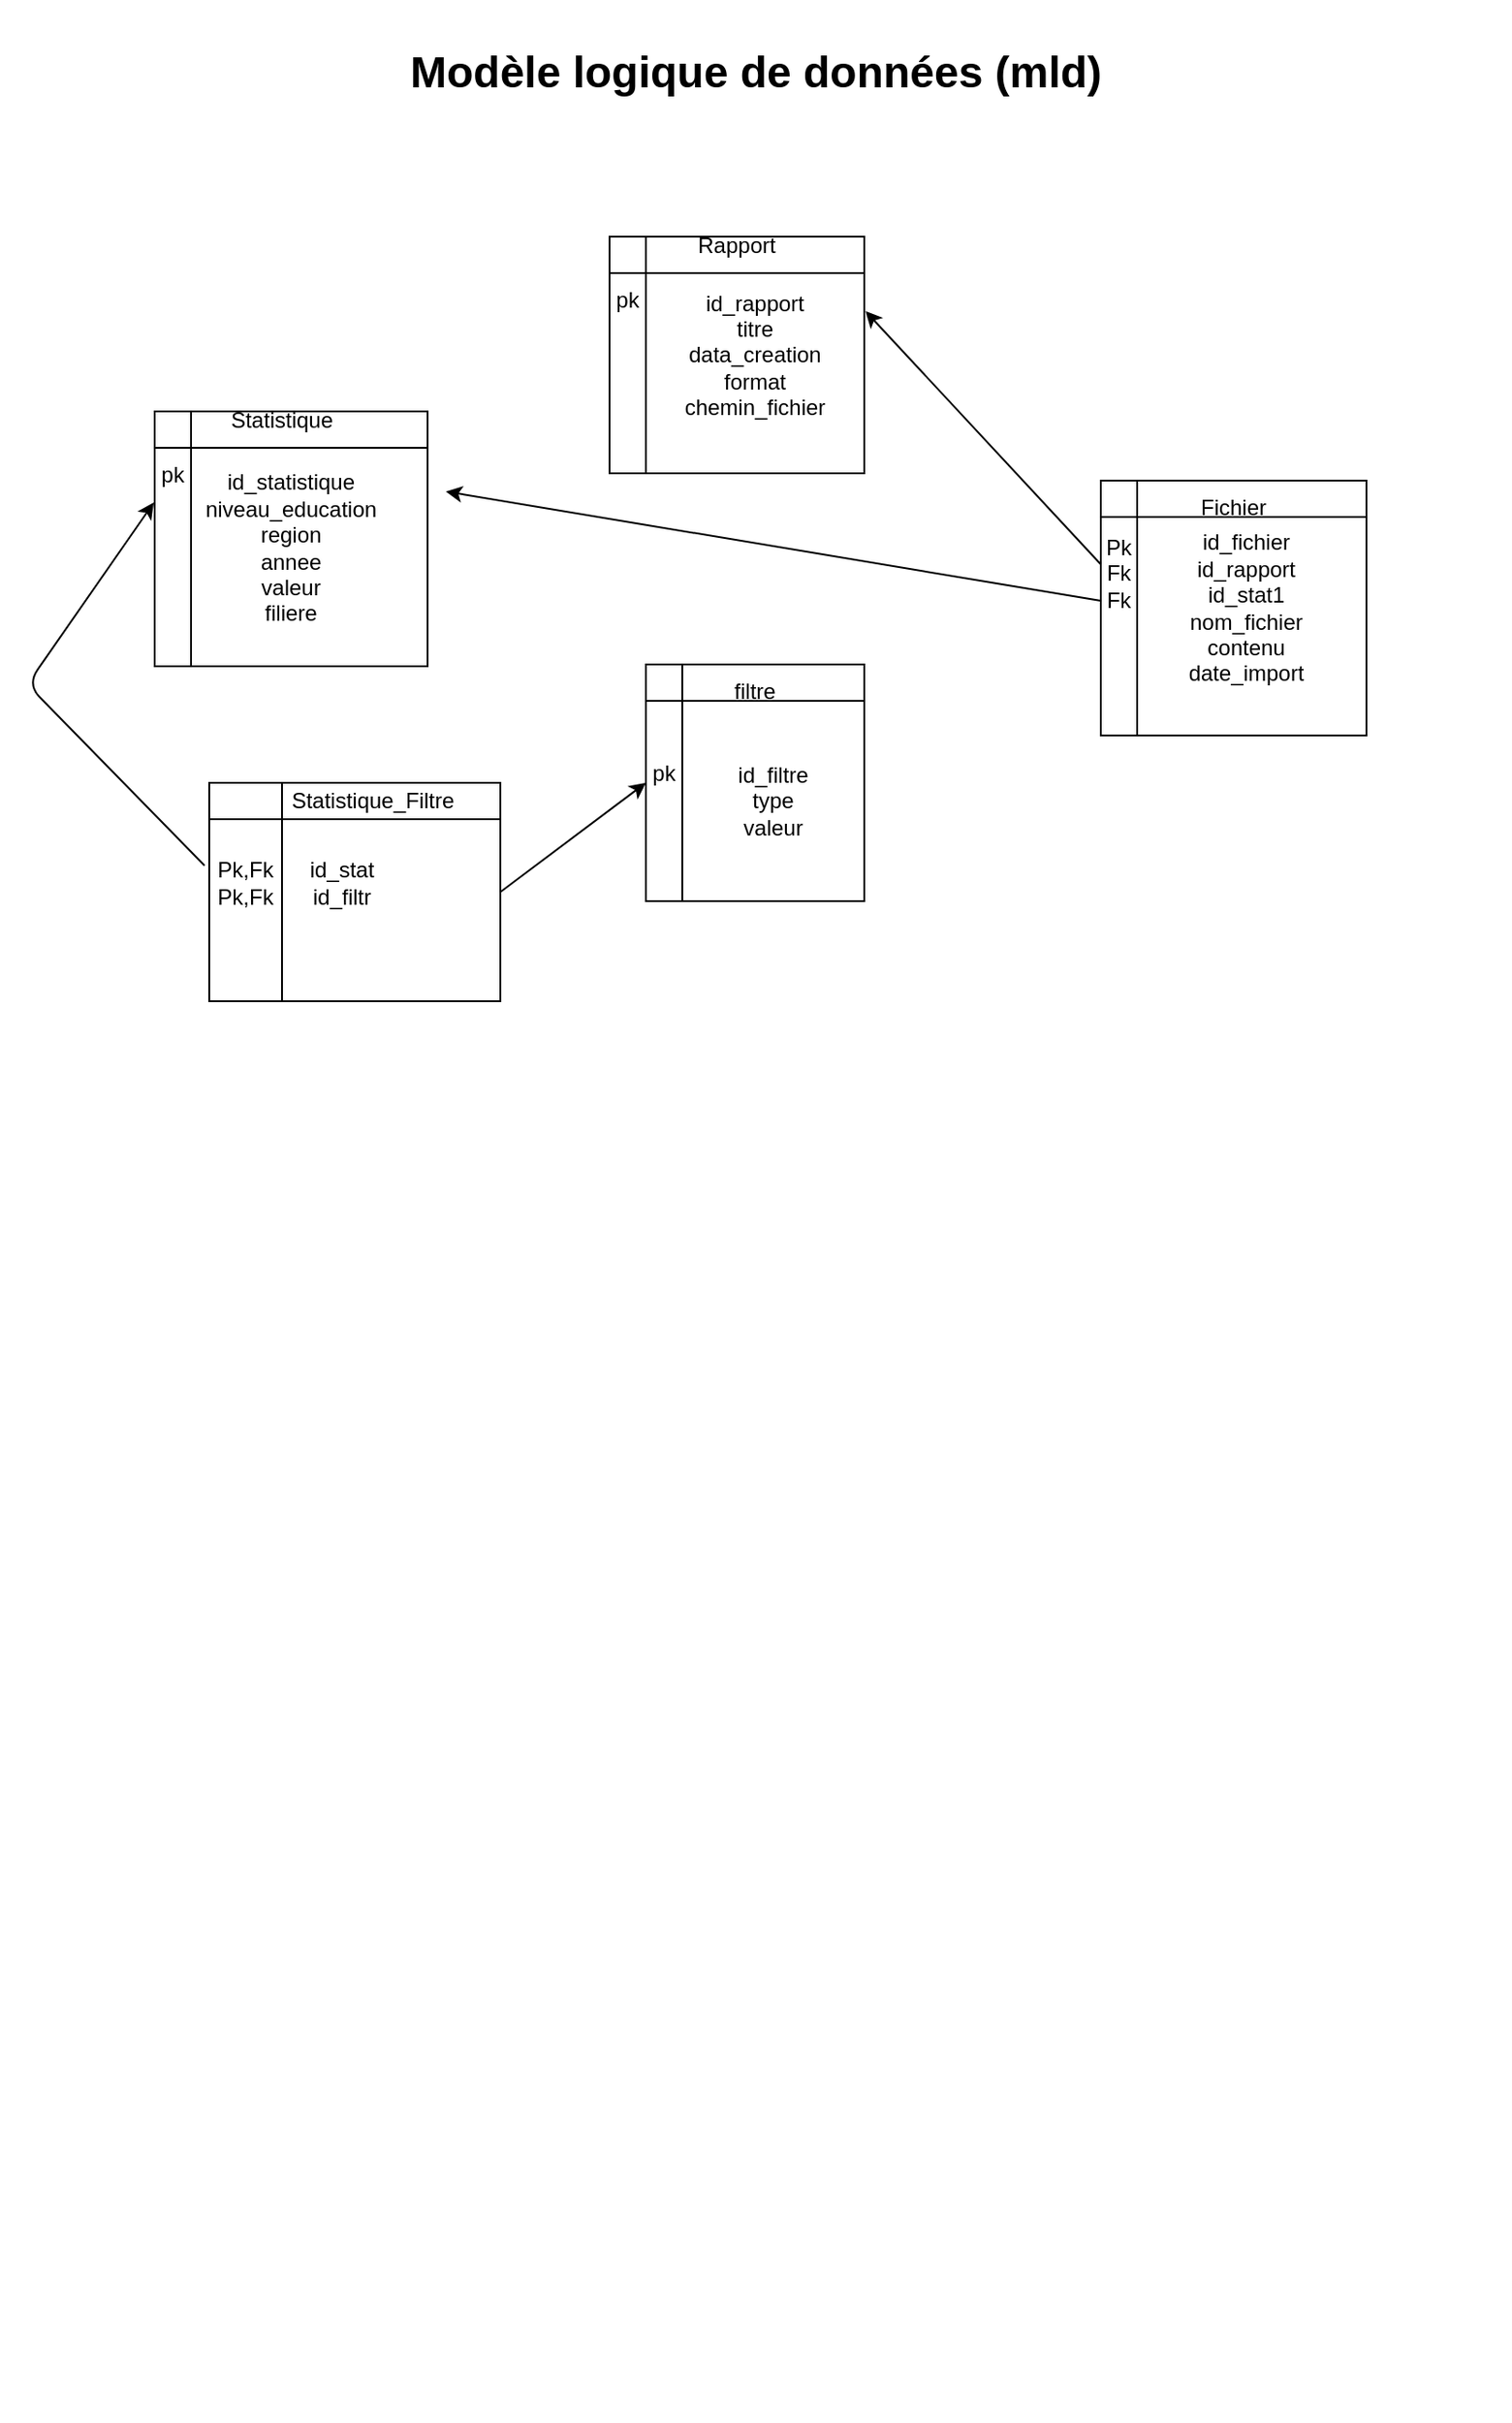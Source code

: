 <mxfile>
    <diagram id="3hswl4JPcSf4KPkya-dj" name="Page-1">
        <mxGraphModel dx="2165" dy="1851" grid="1" gridSize="10" guides="1" tooltips="1" connect="1" arrows="1" fold="1" page="1" pageScale="1" pageWidth="827" pageHeight="1169" math="0" shadow="0">
            <root>
                <mxCell id="0"/>
                <mxCell id="1" parent="0"/>
                <mxCell id="2" value="&lt;diagram&gt;&#13;&#10;  &lt;mxGraphModel dx=&quot;1134&quot; dy=&quot;495&quot; grid=&quot;1&quot; gridSize=&quot;10&quot; guides=&quot;1&quot; tooltips=&quot;1&quot; connect=&quot;1&quot; arrows=&quot;1&quot; fold=&quot;1&quot; page=&quot;1&quot; pageScale=&quot;1&quot; pageWidth=&quot;827&quot; pageHeight=&quot;1169&quot; math=&quot;0&quot; shadow=&quot;0&quot;&gt;&#13;&#10;    &lt;root&gt;&#13;&#10;      &lt;mxCell id=&quot;0&quot;/&gt;&#13;&#10;      &lt;mxCell id=&quot;1&quot; parent=&quot;0&quot;/&gt;&#13;&#10;      &lt;mxCell id=&quot;2&quot; value=&quot;Utilisateur&quot; style=&quot;rounded=0;whiteSpace=wrap;html=1;fillColor=#FFFFCC;&quot; vertex=&quot;1&quot; parent=&quot;1&quot;&gt;&#13;&#10;        &lt;mxGeometry x=&quot;60&quot; y=&quot;20&quot; width=&quot;120&quot; height=&quot;80&quot; as=&quot;geometry&quot;/&gt;&#13;&#10;      &lt;/mxCell&gt;&#13;&#10;      &lt;mxCell id=&quot;3&quot; value=&quot;id_utilisateur : N&quot; style=&quot;text;strokeColor=none;fillColor=none;align=left;&quot; vertex=&quot;1&quot; parent=&quot;2&quot;&gt;&#13;&#10;        &lt;mxGeometry x=&quot;10&quot; y=&quot;10&quot; width=&quot;100&quot; height=&quot;20&quot; as=&quot;geometry&quot;/&gt;&#13;&#10;      &lt;/mxCell&gt;&#13;&#10;      &lt;mxCell id=&quot;4&quot; value=&quot;nom : A&quot; style=&quot;text;strokeColor=none;fillColor=none;align=left;&quot; vertex=&quot;1&quot; parent=&quot;2&quot;&gt;&#13;&#10;        &lt;mxGeometry x=&quot;10&quot; y=&quot;30&quot; width=&quot;100&quot; height=&quot;20&quot; as=&quot;geometry&quot;/&gt;&#13;&#10;      &lt;/mxCell&gt;&#13;&#10;      &lt;mxCell id=&quot;5&quot; value=&quot;prénom : A&quot; style=&quot;text;strokeColor=none;fillColor=none;align=left;&quot; vertex=&quot;1&quot; parent=&quot;2&quot;&gt;&#13;&#10;        &lt;mxGeometry x=&quot;10&quot; y=&quot;50&quot; width=&quot;100&quot; height=&quot;20&quot; as=&quot;geometry&quot;/&gt;&#13;&#10;      &lt;/mxCell&gt;&#13;&#10;      &lt;mxCell id=&quot;6&quot; value=&quot;email : A&quot; style=&quot;text;strokeColor=none;fillColor=none;align=left;&quot; vertex=&quot;1&quot; parent=&quot;2&quot;&gt;&#13;&#10;        &lt;mxGeometry x=&quot;10&quot; y=&quot;70&quot; width=&quot;100&quot; height=&quot;20&quot; as=&quot;geometry&quot;/&gt;&#13;&#10;      &lt;/mxCell&gt;&#13;&#10;      &lt;mxCell id=&quot;7&quot; value=&quot;mot_de_passe : A&quot; style=&quot;text;strokeColor=none;fillColor=none;align=left;&quot; vertex=&quot;1&quot; parent=&quot;2&quot;&gt;&#13;&#10;        &lt;mxGeometry x=&quot;10&quot; y=&quot;90&quot; width=&quot;100&quot; height=&quot;20&quot; as=&quot;geometry&quot;/&gt;&#13;&#10;      &lt;/mxCell&gt;&#13;&#10;      &lt;mxCell id=&quot;8&quot; value=&quot;Statistique&quot; style=&quot;rounded=0;whiteSpace=wrap;html=1;fillColor=#FFFFCC;&quot; vertex=&quot;1&quot; parent=&quot;1&quot;&gt;&#13;&#10;        &lt;mxGeometry x=&quot;260&quot; y=&quot;20&quot; width=&quot;120&quot; height=&quot;80&quot; as=&quot;geometry&quot;/&gt;&#13;&#10;      &lt;/mxCell&gt;&#13;&#10;      &lt;mxCell id=&quot;9&quot; value=&quot;id_statistique : N&quot; style=&quot;text;strokeColor=none;fillColor=none;align=left;&quot; vertex=&quot;1&quot; parent=&quot;8&quot;&gt;&#13;&#10;        &lt;mxGeometry x=&quot;10&quot; y=&quot;10&quot; width=&quot;100&quot; height=&quot;20&quot; as=&quot;geometry&quot;/&gt;&#13;&#10;      &lt;/mxCell&gt;&#13;&#10;      &lt;mxCell id=&quot;10&quot; value=&quot;titre : A&quot; style=&quot;text;strokeColor=none;fillColor=none;align=left;&quot; vertex=&quot;1&quot; parent=&quot;8&quot;&gt;&#13;&#10;        &lt;mxGeometry x=&quot;10&quot; y=&quot;30&quot; width=&quot;100&quot; height=&quot;20&quot; as=&quot;geometry&quot;/&gt;&#13;&#10;      &lt;/mxCell&gt;&#13;&#10;      &lt;mxCell id=&quot;11&quot; value=&quot;description : A&quot; style=&quot;text;strokeColor=none;fillColor=none;align=left;&quot; vertex=&quot;1&quot; parent=&quot;8&quot;&gt;&#13;&#10;        &lt;mxGeometry x=&quot;10&quot; y=&quot;50&quot; width=&quot;100&quot; height=&quot;20&quot; as=&quot;geometry&quot;/&gt;&#13;&#10;      &lt;/mxCell&gt;&#13;&#10;      &lt;mxCell id=&quot;12&quot; value=&quot;date_création : Date&quot; style=&quot;text;strokeColor=none;fillColor=none;align=left;&quot; vertex=&quot;1&quot; parent=&quot;8&quot;&gt;&#13;&#10;        &lt;mxGeometry x=&quot;10&quot; y=&quot;70&quot; width=&quot;100&quot; height=&quot;20&quot; as=&quot;geometry&quot;/&gt;&#13;&#10;      &lt;/mxCell&gt;&#13;&#10;      &lt;mxCell id=&quot;13&quot; value=&quot;Rapport&quot; style=&quot;rounded=0;whiteSpace=wrap;html=1;fillColor=#FFFFCC;&quot; vertex=&quot;1&quot; parent=&quot;1&quot;&gt;&#13;&#10;        &lt;mxGeometry x=&quot;460&quot; y=&quot;20&quot; width=&quot;120&quot; height=&quot;80&quot; as=&quot;geometry&quot;/&gt;&#13;&#10;      &lt;/mxCell&gt;&#13;&#10;      &lt;mxCell id=&quot;14&quot; value=&quot;id_rapport : N&quot; style=&quot;text;strokeColor=none;fillColor=none;align=left;&quot; vertex=&quot;1&quot; parent=&quot;13&quot;&gt;&#13;&#10;        &lt;mxGeometry x=&quot;10&quot; y=&quot;10&quot; width=&quot;100&quot; height=&quot;20&quot; as=&quot;geometry&quot;/&gt;&#13;&#10;      &lt;/mxCell&gt;&#13;&#10;      &lt;mxCell id=&quot;15&quot; value=&quot;titre : A&quot; style=&quot;text;strokeColor=none;fillColor=none;align=left;&quot; vertex=&quot;1&quot; parent=&quot;13&quot;&gt;&#13;&#10;        &lt;mxGeometry x=&quot;10&quot; y=&quot;30&quot; width=&quot;100&quot; height=&quot;20&quot; as=&quot;geometry&quot;/&gt;&#13;&#10;      &lt;/mxCell&gt;&#13;&#10;      &lt;mxCell id=&quot;16&quot; value=&quot;date_création : Date&quot; style=&quot;text;strokeColor=none;fillColor=none;align=left;&quot; vertex=&quot;1&quot; parent=&quot;13&quot;&gt;&#13;&#10;        &lt;mxGeometry x=&quot;10&quot; y=&quot;50&quot; width=&quot;100&quot; height=&quot;20&quot; as=&quot;geometry&quot;/&gt;&#13;&#10;      &lt;/mxCell&gt;&#13;&#10;      &lt;mxCell id=&quot;17&quot; value=&quot;format : A&quot; style=&quot;text;strokeColor=none;fillColor=none;align=left;&quot; vertex=&quot;1&quot; parent=&quot;13&quot;&gt;&#13;&#10;        &lt;mxGeometry x=&quot;10&quot; y=&quot;70&quot; width=&quot;100&quot; height=&quot;20&quot; as=&quot;geometry&quot;/&gt;&#13;&#10;      &lt;/mxCell&gt;&#13;&#10;      &lt;mxCell id=&quot;18&quot; value=&quot;id_utilisateur : N&quot; style=&quot;text;strokeColor=none;fillColor=none;align=left;&quot; vertex=&quot;1&quot; parent=&quot;13&quot;&gt;&#13;&#10;        &lt;mxGeometry x=&quot;10&quot; y=&quot;90&quot; width=&quot;100&quot; height=&quot;20&quot; as=&quot;geometry&quot;/&gt;&#13;&#10;      &lt;/mxCell&gt;&#13;&#10;      &lt;mxCell id=&quot;19&quot; value=&quot;Donnée&quot; style=&quot;rounded=0;whiteSpace=wrap;html=1;fillColor=#FFFFCC;&quot; vertex=&quot;1&quot; parent=&quot;1&quot;&gt;&#13;&#10;        &lt;mxGeometry x=&quot;660&quot; y=&quot;20&quot; width=&quot;120&quot; height=&quot;80&quot; as=&quot;geometry&quot;/&gt;&#13;&#10;      &lt;/mxCell&gt;&#13;&#10;      &lt;mxCell id=&quot;20&quot; value=&quot;id_donnée : N&quot; style=&quot;text;strokeColor=none;fillColor=none;align=left;&quot; vertex=&quot;1&quot; parent=&quot;19&quot;&gt;&#13;&#10;        &lt;mxGeometry x=&quot;10&quot; y=&quot;10&quot; width=&quot;100&quot; height=&quot;20&quot; as=&quot;geometry&quot;/&gt;&#13;&#10;      &lt;/mxCell&gt;&#13;&#10;      &lt;mxCell id=&quot;21&quot; value=&quot;source : A&quot; style=&quot;text;strokeColor=none;fillColor=none;align=left;&quot; vertex=&quot;1&quot; parent=&quot;19&quot;&gt;&#13;&#10;        &lt;mxGeometry x=&quot;10&quot; y=&quot;30&quot; width=&quot;100&quot; height=&quot;20&quot; as=&quot;geometry&quot;/&gt;&#13;&#10;      &lt;/mxCell&gt;&#13;&#10;      &lt;mxCell id=&quot;22&quot; value=&quot;type : A&quot; style=&quot;text;strokeColor=none;fillColor=none;align=left;&quot; vertex=&quot;1&quot; parent=&quot;19&quot;&gt;&#13;&#10;        &lt;mxGeometry x=&quot;10&quot; y=&quot;50&quot; width=&quot;100&quot; height=&quot;20&quot; as=&quot;geometry&quot;/&gt;&#13;&#10;      &lt;/mxCell&gt;&#13;&#10;      &lt;mxCell id=&quot;23&quot; value=&quot;contenu : A&quot; style=&quot;text;strokeColor=none;fillColor=none;align=left;&quot; vertex=&quot;1&quot; parent=&quot;19&quot;&gt;&#13;&#10;        &lt;mxGeometry x=&quot;10&quot; y=&quot;70&quot; width=&quot;100&quot; height=&quot;20&quot; as=&quot;geometry&quot;/&gt;&#13;&#10;      &lt;/mxCell&gt;&#13;&#10;      &lt;mxCell id=&quot;24&quot; value=&quot;crée&quot; style=&quot;edgeStyle=orthogonalEdgeStyle;rounded=0;orthogonalLoop=1;&quot; edge=&quot;1&quot; parent=&quot;1&quot; source=&quot;2&quot; target=&quot;13&quot;&gt;&#13;&#10;        &lt;mxGeometry relative=&quot;1&quot; as=&quot;geometry&quot;/&gt;&#13;&#10;      &lt;/mxCell&gt;&#13;&#10;      &lt;mxCell id=&quot;25&quot; value=&quot;utilise&quot; style=&quot;edgeStyle=orthogonalEdgeStyle;rounded=0;orthogonalLoop=1;&quot; edge=&quot;1&quot; parent=&quot;1&quot; source=&quot;13&quot; target=&quot;8&quot;&gt;&#13;&#10;        &lt;mxGeometry relative=&quot;1&quot; as=&quot;geometry&quot;/&gt;&#13;&#10;      &lt;/mxCell&gt;&#13;&#10;      &lt;mxCell id=&quot;26&quot; value=&quot;basée sur&quot; style=&quot;edgeStyle=orthogonalEdgeStyle;rounded=0;orthogonalLoop=1;&quot; edge=&quot;1&quot; parent=&quot;1&quot; source=&quot;8&quot; target=&quot;19&quot;&gt;&#13;&#10;        &lt;mxGeometry relative=&quot;1&quot; as=&quot;geometry&quot;/&gt;&#13;&#10;      &lt;/mxCell&gt;&#13;&#10;    &lt;/root&gt;&#13;&#10;  &lt;/mxGraphModel&gt;&#13;&#10;&lt;/diagram&gt;" style="text;whiteSpace=wrap;html=1;" parent="1" vertex="1">
                    <mxGeometry width="30" height="1200" as="geometry"/>
                </mxCell>
                <mxCell id="3" value="&lt;diagram&gt;&#13;&#10;  &lt;mxGraphModel dx=&quot;1134&quot; dy=&quot;495&quot; grid=&quot;1&quot; gridSize=&quot;10&quot; guides=&quot;1&quot; tooltips=&quot;1&quot; connect=&quot;1&quot; arrows=&quot;1&quot; fold=&quot;1&quot; page=&quot;1&quot; pageScale=&quot;1&quot; pageWidth=&quot;827&quot; pageHeight=&quot;1169&quot; math=&quot;0&quot; shadow=&quot;0&quot;&gt;&#13;&#10;    &lt;root&gt;&#13;&#10;      &lt;mxCell id=&quot;0&quot;/&gt;&#13;&#10;      &lt;mxCell id=&quot;1&quot; parent=&quot;0&quot;/&gt;&#13;&#10;      &lt;mxCell id=&quot;2&quot; value=&quot;Utilisateur&quot; style=&quot;rounded=0;whiteSpace=wrap;html=1;fillColor=#FFFFCC;&quot; vertex=&quot;1&quot; parent=&quot;1&quot;&gt;&#13;&#10;        &lt;mxGeometry x=&quot;60&quot; y=&quot;20&quot; width=&quot;120&quot; height=&quot;80&quot; as=&quot;geometry&quot;/&gt;&#13;&#10;      &lt;/mxCell&gt;&#13;&#10;      &lt;mxCell id=&quot;3&quot; value=&quot;id_utilisateur : N&quot; style=&quot;text;strokeColor=none;fillColor=none;align=left;&quot; vertex=&quot;1&quot; parent=&quot;2&quot;&gt;&#13;&#10;        &lt;mxGeometry x=&quot;10&quot; y=&quot;10&quot; width=&quot;100&quot; height=&quot;20&quot; as=&quot;geometry&quot;/&gt;&#13;&#10;      &lt;/mxCell&gt;&#13;&#10;      &lt;mxCell id=&quot;4&quot; value=&quot;nom : A&quot; style=&quot;text;strokeColor=none;fillColor=none;align=left;&quot; vertex=&quot;1&quot; parent=&quot;2&quot;&gt;&#13;&#10;        &lt;mxGeometry x=&quot;10&quot; y=&quot;30&quot; width=&quot;100&quot; height=&quot;20&quot; as=&quot;geometry&quot;/&gt;&#13;&#10;      &lt;/mxCell&gt;&#13;&#10;      &lt;mxCell id=&quot;5&quot; value=&quot;prénom : A&quot; style=&quot;text;strokeColor=none;fillColor=none;align=left;&quot; vertex=&quot;1&quot; parent=&quot;2&quot;&gt;&#13;&#10;        &lt;mxGeometry x=&quot;10&quot; y=&quot;50&quot; width=&quot;100&quot; height=&quot;20&quot; as=&quot;geometry&quot;/&gt;&#13;&#10;      &lt;/mxCell&gt;&#13;&#10;      &lt;mxCell id=&quot;6&quot; value=&quot;email : A&quot; style=&quot;text;strokeColor=none;fillColor=none;align=left;&quot; vertex=&quot;1&quot; parent=&quot;2&quot;&gt;&#13;&#10;        &lt;mxGeometry x=&quot;10&quot; y=&quot;70&quot; width=&quot;100&quot; height=&quot;20&quot; as=&quot;geometry&quot;/&gt;&#13;&#10;      &lt;/mxCell&gt;&#13;&#10;      &lt;mxCell id=&quot;7&quot; value=&quot;mot_de_passe : A&quot; style=&quot;text;strokeColor=none;fillColor=none;align=left;&quot; vertex=&quot;1&quot; parent=&quot;2&quot;&gt;&#13;&#10;        &lt;mxGeometry x=&quot;10&quot; y=&quot;90&quot; width=&quot;100&quot; height=&quot;20&quot; as=&quot;geometry&quot;/&gt;&#13;&#10;      &lt;/mxCell&gt;&#13;&#10;      &lt;mxCell id=&quot;8&quot; value=&quot;Statistique&quot; style=&quot;rounded=0;whiteSpace=wrap;html=1;fillColor=#FFFFCC;&quot; vertex=&quot;1&quot; parent=&quot;1&quot;&gt;&#13;&#10;        &lt;mxGeometry x=&quot;260&quot; y=&quot;20&quot; width=&quot;120&quot; height=&quot;80&quot; as=&quot;geometry&quot;/&gt;&#13;&#10;      &lt;/mxCell&gt;&#13;&#10;      &lt;mxCell id=&quot;9&quot; value=&quot;id_statistique : N&quot; style=&quot;text;strokeColor=none;fillColor=none;align=left;&quot; vertex=&quot;1&quot; parent=&quot;8&quot;&gt;&#13;&#10;        &lt;mxGeometry x=&quot;10&quot; y=&quot;10&quot; width=&quot;100&quot; height=&quot;20&quot; as=&quot;geometry&quot;/&gt;&#13;&#10;      &lt;/mxCell&gt;&#13;&#10;      &lt;mxCell id=&quot;10&quot; value=&quot;titre : A&quot; style=&quot;text;strokeColor=none;fillColor=none;align=left;&quot; vertex=&quot;1&quot; parent=&quot;8&quot;&gt;&#13;&#10;        &lt;mxGeometry x=&quot;10&quot; y=&quot;30&quot; width=&quot;100&quot; height=&quot;20&quot; as=&quot;geometry&quot;/&gt;&#13;&#10;      &lt;/mxCell&gt;&#13;&#10;      &lt;mxCell id=&quot;11&quot; value=&quot;description : A&quot; style=&quot;text;strokeColor=none;fillColor=none;align=left;&quot; vertex=&quot;1&quot; parent=&quot;8&quot;&gt;&#13;&#10;        &lt;mxGeometry x=&quot;10&quot; y=&quot;50&quot; width=&quot;100&quot; height=&quot;20&quot; as=&quot;geometry&quot;/&gt;&#13;&#10;      &lt;/mxCell&gt;&#13;&#10;      &lt;mxCell id=&quot;12&quot; value=&quot;date_création : Date&quot; style=&quot;text;strokeColor=none;fillColor=none;align=left;&quot; vertex=&quot;1&quot; parent=&quot;8&quot;&gt;&#13;&#10;        &lt;mxGeometry x=&quot;10&quot; y=&quot;70&quot; width=&quot;100&quot; height=&quot;20&quot; as=&quot;geometry&quot;/&gt;&#13;&#10;      &lt;/mxCell&gt;&#13;&#10;      &lt;mxCell id=&quot;13&quot; value=&quot;Rapport&quot; style=&quot;rounded=0;whiteSpace=wrap;html=1;fillColor=#FFFFCC;&quot; vertex=&quot;1&quot; parent=&quot;1&quot;&gt;&#13;&#10;        &lt;mxGeometry x=&quot;460&quot; y=&quot;20&quot; width=&quot;120&quot; height=&quot;80&quot; as=&quot;geometry&quot;/&gt;&#13;&#10;      &lt;/mxCell&gt;&#13;&#10;      &lt;mxCell id=&quot;14&quot; value=&quot;id_rapport : N&quot; style=&quot;text;strokeColor=none;fillColor=none;align=left;&quot; vertex=&quot;1&quot; parent=&quot;13&quot;&gt;&#13;&#10;        &lt;mxGeometry x=&quot;10&quot; y=&quot;10&quot; width=&quot;100&quot; height=&quot;20&quot; as=&quot;geometry&quot;/&gt;&#13;&#10;      &lt;/mxCell&gt;&#13;&#10;      &lt;mxCell id=&quot;15&quot; value=&quot;titre : A&quot; style=&quot;text;strokeColor=none;fillColor=none;align=left;&quot; vertex=&quot;1&quot; parent=&quot;13&quot;&gt;&#13;&#10;        &lt;mxGeometry x=&quot;10&quot; y=&quot;30&quot; width=&quot;100&quot; height=&quot;20&quot; as=&quot;geometry&quot;/&gt;&#13;&#10;      &lt;/mxCell&gt;&#13;&#10;      &lt;mxCell id=&quot;16&quot; value=&quot;date_création : Date&quot; style=&quot;text;strokeColor=none;fillColor=none;align=left;&quot; vertex=&quot;1&quot; parent=&quot;13&quot;&gt;&#13;&#10;        &lt;mxGeometry x=&quot;10&quot; y=&quot;50&quot; width=&quot;100&quot; height=&quot;20&quot; as=&quot;geometry&quot;/&gt;&#13;&#10;      &lt;/mxCell&gt;&#13;&#10;      &lt;mxCell id=&quot;17&quot; value=&quot;format : A&quot; style=&quot;text;strokeColor=none;fillColor=none;align=left;&quot; vertex=&quot;1&quot; parent=&quot;13&quot;&gt;&#13;&#10;        &lt;mxGeometry x=&quot;10&quot; y=&quot;70&quot; width=&quot;100&quot; height=&quot;20&quot; as=&quot;geometry&quot;/&gt;&#13;&#10;      &lt;/mxCell&gt;&#13;&#10;      &lt;mxCell id=&quot;18&quot; value=&quot;id_utilisateur : N&quot; style=&quot;text;strokeColor=none;fillColor=none;align=left;&quot; vertex=&quot;1&quot; parent=&quot;13&quot;&gt;&#13;&#10;        &lt;mxGeometry x=&quot;10&quot; y=&quot;90&quot; width=&quot;100&quot; height=&quot;20&quot; as=&quot;geometry&quot;/&gt;&#13;&#10;      &lt;/mxCell&gt;&#13;&#10;      &lt;mxCell id=&quot;19&quot; value=&quot;Donnée&quot; style=&quot;rounded=0;whiteSpace=wrap;html=1;fillColor=#FFFFCC;&quot; vertex=&quot;1&quot; parent=&quot;1&quot;&gt;&#13;&#10;        &lt;mxGeometry x=&quot;660&quot; y=&quot;20&quot; width=&quot;120&quot; height=&quot;80&quot; as=&quot;geometry&quot;/&gt;&#13;&#10;      &lt;/mxCell&gt;&#13;&#10;      &lt;mxCell id=&quot;20&quot; value=&quot;id_donnée : N&quot; style=&quot;text;strokeColor=none;fillColor=none;align=left;&quot; vertex=&quot;1&quot; parent=&quot;19&quot;&gt;&#13;&#10;        &lt;mxGeometry x=&quot;10&quot; y=&quot;10&quot; width=&quot;100&quot; height=&quot;20&quot; as=&quot;geometry&quot;/&gt;&#13;&#10;      &lt;/mxCell&gt;&#13;&#10;      &lt;mxCell id=&quot;21&quot; value=&quot;source : A&quot; style=&quot;text;strokeColor=none;fillColor=none;align=left;&quot; vertex=&quot;1&quot; parent=&quot;19&quot;&gt;&#13;&#10;        &lt;mxGeometry x=&quot;10&quot; y=&quot;30&quot; width=&quot;100&quot; height=&quot;20&quot; as=&quot;geometry&quot;/&gt;&#13;&#10;      &lt;/mxCell&gt;&#13;&#10;      &lt;mxCell id=&quot;22&quot; value=&quot;type : A&quot; style=&quot;text;strokeColor=none;fillColor=none;align=left;&quot; vertex=&quot;1&quot; parent=&quot;19&quot;&gt;&#13;&#10;        &lt;mxGeometry x=&quot;10&quot; y=&quot;50&quot; width=&quot;100&quot; height=&quot;20&quot; as=&quot;geometry&quot;/&gt;&#13;&#10;      &lt;/mxCell&gt;&#13;&#10;      &lt;mxCell id=&quot;23&quot; value=&quot;contenu : A&quot; style=&quot;text;strokeColor=none;fillColor=none;align=left;&quot; vertex=&quot;1&quot; parent=&quot;19&quot;&gt;&#13;&#10;        &lt;mxGeometry x=&quot;10&quot; y=&quot;70&quot; width=&quot;100&quot; height=&quot;20&quot; as=&quot;geometry&quot;/&gt;&#13;&#10;      &lt;/mxCell&gt;&#13;&#10;      &lt;mxCell id=&quot;24&quot; value=&quot;crée&quot; style=&quot;edgeStyle=orthogonalEdgeStyle;rounded=0;orthogonalLoop=1;&quot; edge=&quot;1&quot; parent=&quot;1&quot; source=&quot;2&quot; target=&quot;13&quot;&gt;&#13;&#10;        &lt;mxGeometry relative=&quot;1&quot; as=&quot;geometry&quot;/&gt;&#13;&#10;      &lt;/mxCell&gt;&#13;&#10;      &lt;mxCell id=&quot;25&quot; value=&quot;utilise&quot; style=&quot;edgeStyle=orthogonalEdgeStyle;rounded=0;orthogonalLoop=1;&quot; edge=&quot;1&quot; parent=&quot;1&quot; source=&quot;13&quot; target=&quot;8&quot;&gt;&#13;&#10;        &lt;mxGeometry relative=&quot;1&quot; as=&quot;geometry&quot;/&gt;&#13;&#10;      &lt;/mxCell&gt;&#13;&#10;      &lt;mxCell id=&quot;26&quot; value=&quot;basée sur&quot; style=&quot;edgeStyle=orthogonalEdgeStyle;rounded=0;orthogonalLoop=1;&quot; edge=&quot;1&quot; parent=&quot;1&quot; source=&quot;8&quot; target=&quot;19&quot;&gt;&#13;&#10;        &lt;mxGeometry relative=&quot;1&quot; as=&quot;geometry&quot;/&gt;&#13;&#10;      &lt;/mxCell&gt;&#13;&#10;    &lt;/root&gt;&#13;&#10;  &lt;/mxGraphModel&gt;&#13;&#10;&lt;/diagram&gt;" style="text;whiteSpace=wrap;html=1;" parent="1" vertex="1">
                    <mxGeometry width="30" height="1200" as="geometry"/>
                </mxCell>
                <mxCell id="4" value="" style="shape=internalStorage;whiteSpace=wrap;html=1;backgroundOutline=1;" vertex="1" parent="1">
                    <mxGeometry x="70" y="96" width="150" height="140" as="geometry"/>
                </mxCell>
                <mxCell id="5" value="Statistique" style="text;html=1;strokeColor=none;fillColor=none;align=center;verticalAlign=middle;whiteSpace=wrap;rounded=0;" vertex="1" parent="1">
                    <mxGeometry x="110" y="86" width="60" height="30" as="geometry"/>
                </mxCell>
                <mxCell id="6" value="id_statistique&lt;br&gt;niveau_education&lt;br&gt;region&lt;br&gt;annee&lt;br&gt;valeur&lt;br&gt;filiere" style="text;html=1;strokeColor=none;fillColor=none;align=center;verticalAlign=middle;whiteSpace=wrap;rounded=0;" vertex="1" parent="1">
                    <mxGeometry x="115" y="156" width="60" height="30" as="geometry"/>
                </mxCell>
                <mxCell id="7" value="pk" style="text;html=1;strokeColor=none;fillColor=none;align=center;verticalAlign=middle;whiteSpace=wrap;rounded=0;" vertex="1" parent="1">
                    <mxGeometry x="50" y="116" width="60" height="30" as="geometry"/>
                </mxCell>
                <mxCell id="11" value="" style="shape=internalStorage;whiteSpace=wrap;html=1;backgroundOutline=1;" vertex="1" parent="1">
                    <mxGeometry x="320" width="140" height="130" as="geometry"/>
                </mxCell>
                <mxCell id="12" value="Rapport" style="text;html=1;strokeColor=none;fillColor=none;align=center;verticalAlign=middle;whiteSpace=wrap;rounded=0;" vertex="1" parent="1">
                    <mxGeometry x="360" y="-10" width="60" height="30" as="geometry"/>
                </mxCell>
                <mxCell id="13" value="id_rapport&lt;br&gt;titre&lt;br&gt;data_creation&lt;br&gt;format&lt;br&gt;chemin_fichier" style="text;html=1;strokeColor=none;fillColor=none;align=center;verticalAlign=middle;whiteSpace=wrap;rounded=0;" vertex="1" parent="1">
                    <mxGeometry x="370" y="55" width="60" height="20" as="geometry"/>
                </mxCell>
                <mxCell id="14" value="pk" style="text;html=1;strokeColor=none;fillColor=none;align=center;verticalAlign=middle;whiteSpace=wrap;rounded=0;" vertex="1" parent="1">
                    <mxGeometry x="300" y="20" width="60" height="30" as="geometry"/>
                </mxCell>
                <mxCell id="15" value="" style="shape=internalStorage;whiteSpace=wrap;html=1;backgroundOutline=1;" vertex="1" parent="1">
                    <mxGeometry x="590" y="134" width="146" height="140" as="geometry"/>
                </mxCell>
                <mxCell id="16" value="Fichier" style="text;html=1;strokeColor=none;fillColor=none;align=center;verticalAlign=middle;whiteSpace=wrap;rounded=0;" vertex="1" parent="1">
                    <mxGeometry x="633" y="134" width="60" height="30" as="geometry"/>
                </mxCell>
                <mxCell id="17" value="id_fichier&lt;br&gt;id_rapport&lt;br&gt;id_stat1&lt;br&gt;nom_fichier&lt;br&gt;contenu&lt;br&gt;date_import" style="text;html=1;strokeColor=none;fillColor=none;align=center;verticalAlign=middle;whiteSpace=wrap;rounded=0;" vertex="1" parent="1">
                    <mxGeometry x="640" y="194" width="60" height="20" as="geometry"/>
                </mxCell>
                <mxCell id="18" value="" style="shape=internalStorage;whiteSpace=wrap;html=1;backgroundOutline=1;" vertex="1" parent="1">
                    <mxGeometry x="340" y="235" width="120" height="130" as="geometry"/>
                </mxCell>
                <mxCell id="19" value="filtre" style="text;html=1;strokeColor=none;fillColor=none;align=center;verticalAlign=middle;whiteSpace=wrap;rounded=0;" vertex="1" parent="1">
                    <mxGeometry x="370" y="235" width="60" height="30" as="geometry"/>
                </mxCell>
                <mxCell id="20" value="id_filtre&lt;br&gt;type&lt;br&gt;valeur" style="text;html=1;strokeColor=none;fillColor=none;align=center;verticalAlign=middle;whiteSpace=wrap;rounded=0;" vertex="1" parent="1">
                    <mxGeometry x="380" y="300" width="60" height="20" as="geometry"/>
                </mxCell>
                <mxCell id="21" value="pk" style="text;html=1;strokeColor=none;fillColor=none;align=center;verticalAlign=middle;whiteSpace=wrap;rounded=0;" vertex="1" parent="1">
                    <mxGeometry x="320" y="280" width="60" height="30" as="geometry"/>
                </mxCell>
                <mxCell id="22" value="Pk&lt;br&gt;Fk&lt;br&gt;Fk" style="text;html=1;strokeColor=none;fillColor=none;align=center;verticalAlign=middle;whiteSpace=wrap;rounded=0;" vertex="1" parent="1">
                    <mxGeometry x="580" y="170" width="40" height="30" as="geometry"/>
                </mxCell>
                <mxCell id="27" value="" style="shape=internalStorage;whiteSpace=wrap;html=1;backgroundOutline=1;dx=40;dy=20;" vertex="1" parent="1">
                    <mxGeometry x="100" y="300" width="160" height="120" as="geometry"/>
                </mxCell>
                <mxCell id="28" value="Statistique_Filtre" style="text;html=1;strokeColor=none;fillColor=none;align=center;verticalAlign=middle;whiteSpace=wrap;rounded=0;" vertex="1" parent="1">
                    <mxGeometry x="160" y="295" width="60" height="30" as="geometry"/>
                </mxCell>
                <mxCell id="29" value="id_stat&lt;br&gt;id_filtr" style="text;html=1;strokeColor=none;fillColor=none;align=center;verticalAlign=middle;whiteSpace=wrap;rounded=0;" vertex="1" parent="1">
                    <mxGeometry x="142.5" y="345" width="60" height="20" as="geometry"/>
                </mxCell>
                <mxCell id="30" value="Pk,Fk&lt;br&gt;Pk,Fk" style="text;html=1;strokeColor=none;fillColor=none;align=center;verticalAlign=middle;whiteSpace=wrap;rounded=0;" vertex="1" parent="1">
                    <mxGeometry x="90" y="345" width="60" height="20" as="geometry"/>
                </mxCell>
                <mxCell id="31" value="" style="endArrow=classic;html=1;exitX=1;exitY=0.5;exitDx=0;exitDy=0;" edge="1" parent="1" source="27">
                    <mxGeometry width="50" height="50" relative="1" as="geometry">
                        <mxPoint x="270" y="265" as="sourcePoint"/>
                        <mxPoint x="340" y="300" as="targetPoint"/>
                    </mxGeometry>
                </mxCell>
                <mxCell id="34" value="" style="endArrow=classic;html=1;exitX=0.25;exitY=1;exitDx=0;exitDy=0;" edge="1" parent="1" source="22">
                    <mxGeometry width="50" height="50" relative="1" as="geometry">
                        <mxPoint x="380" y="240" as="sourcePoint"/>
                        <mxPoint x="230" y="140" as="targetPoint"/>
                    </mxGeometry>
                </mxCell>
                <mxCell id="35" value="" style="endArrow=classic;html=1;exitX=0.25;exitY=0.333;exitDx=0;exitDy=0;exitPerimeter=0;entryX=1.005;entryY=0.315;entryDx=0;entryDy=0;entryPerimeter=0;" edge="1" parent="1" source="22" target="11">
                    <mxGeometry width="50" height="50" relative="1" as="geometry">
                        <mxPoint x="540" y="190" as="sourcePoint"/>
                        <mxPoint x="470" y="100" as="targetPoint"/>
                    </mxGeometry>
                </mxCell>
                <mxCell id="37" value="" style="endArrow=classic;html=1;exitX=-0.016;exitY=0.329;exitDx=0;exitDy=0;exitPerimeter=0;" edge="1" parent="1" target="7">
                    <mxGeometry width="50" height="50" relative="1" as="geometry">
                        <mxPoint x="97.44" y="345.48" as="sourcePoint"/>
                        <mxPoint x="60" y="126" as="targetPoint"/>
                        <Array as="points">
                            <mxPoint y="246"/>
                        </Array>
                    </mxGeometry>
                </mxCell>
                <mxCell id="38" value="Modèle logique de données (mld)" style="text;strokeColor=none;fillColor=none;html=1;fontSize=24;fontStyle=1;verticalAlign=middle;align=center;" vertex="1" parent="1">
                    <mxGeometry x="-15" y="-130" width="830" height="80" as="geometry"/>
                </mxCell>
            </root>
        </mxGraphModel>
    </diagram>
</mxfile>